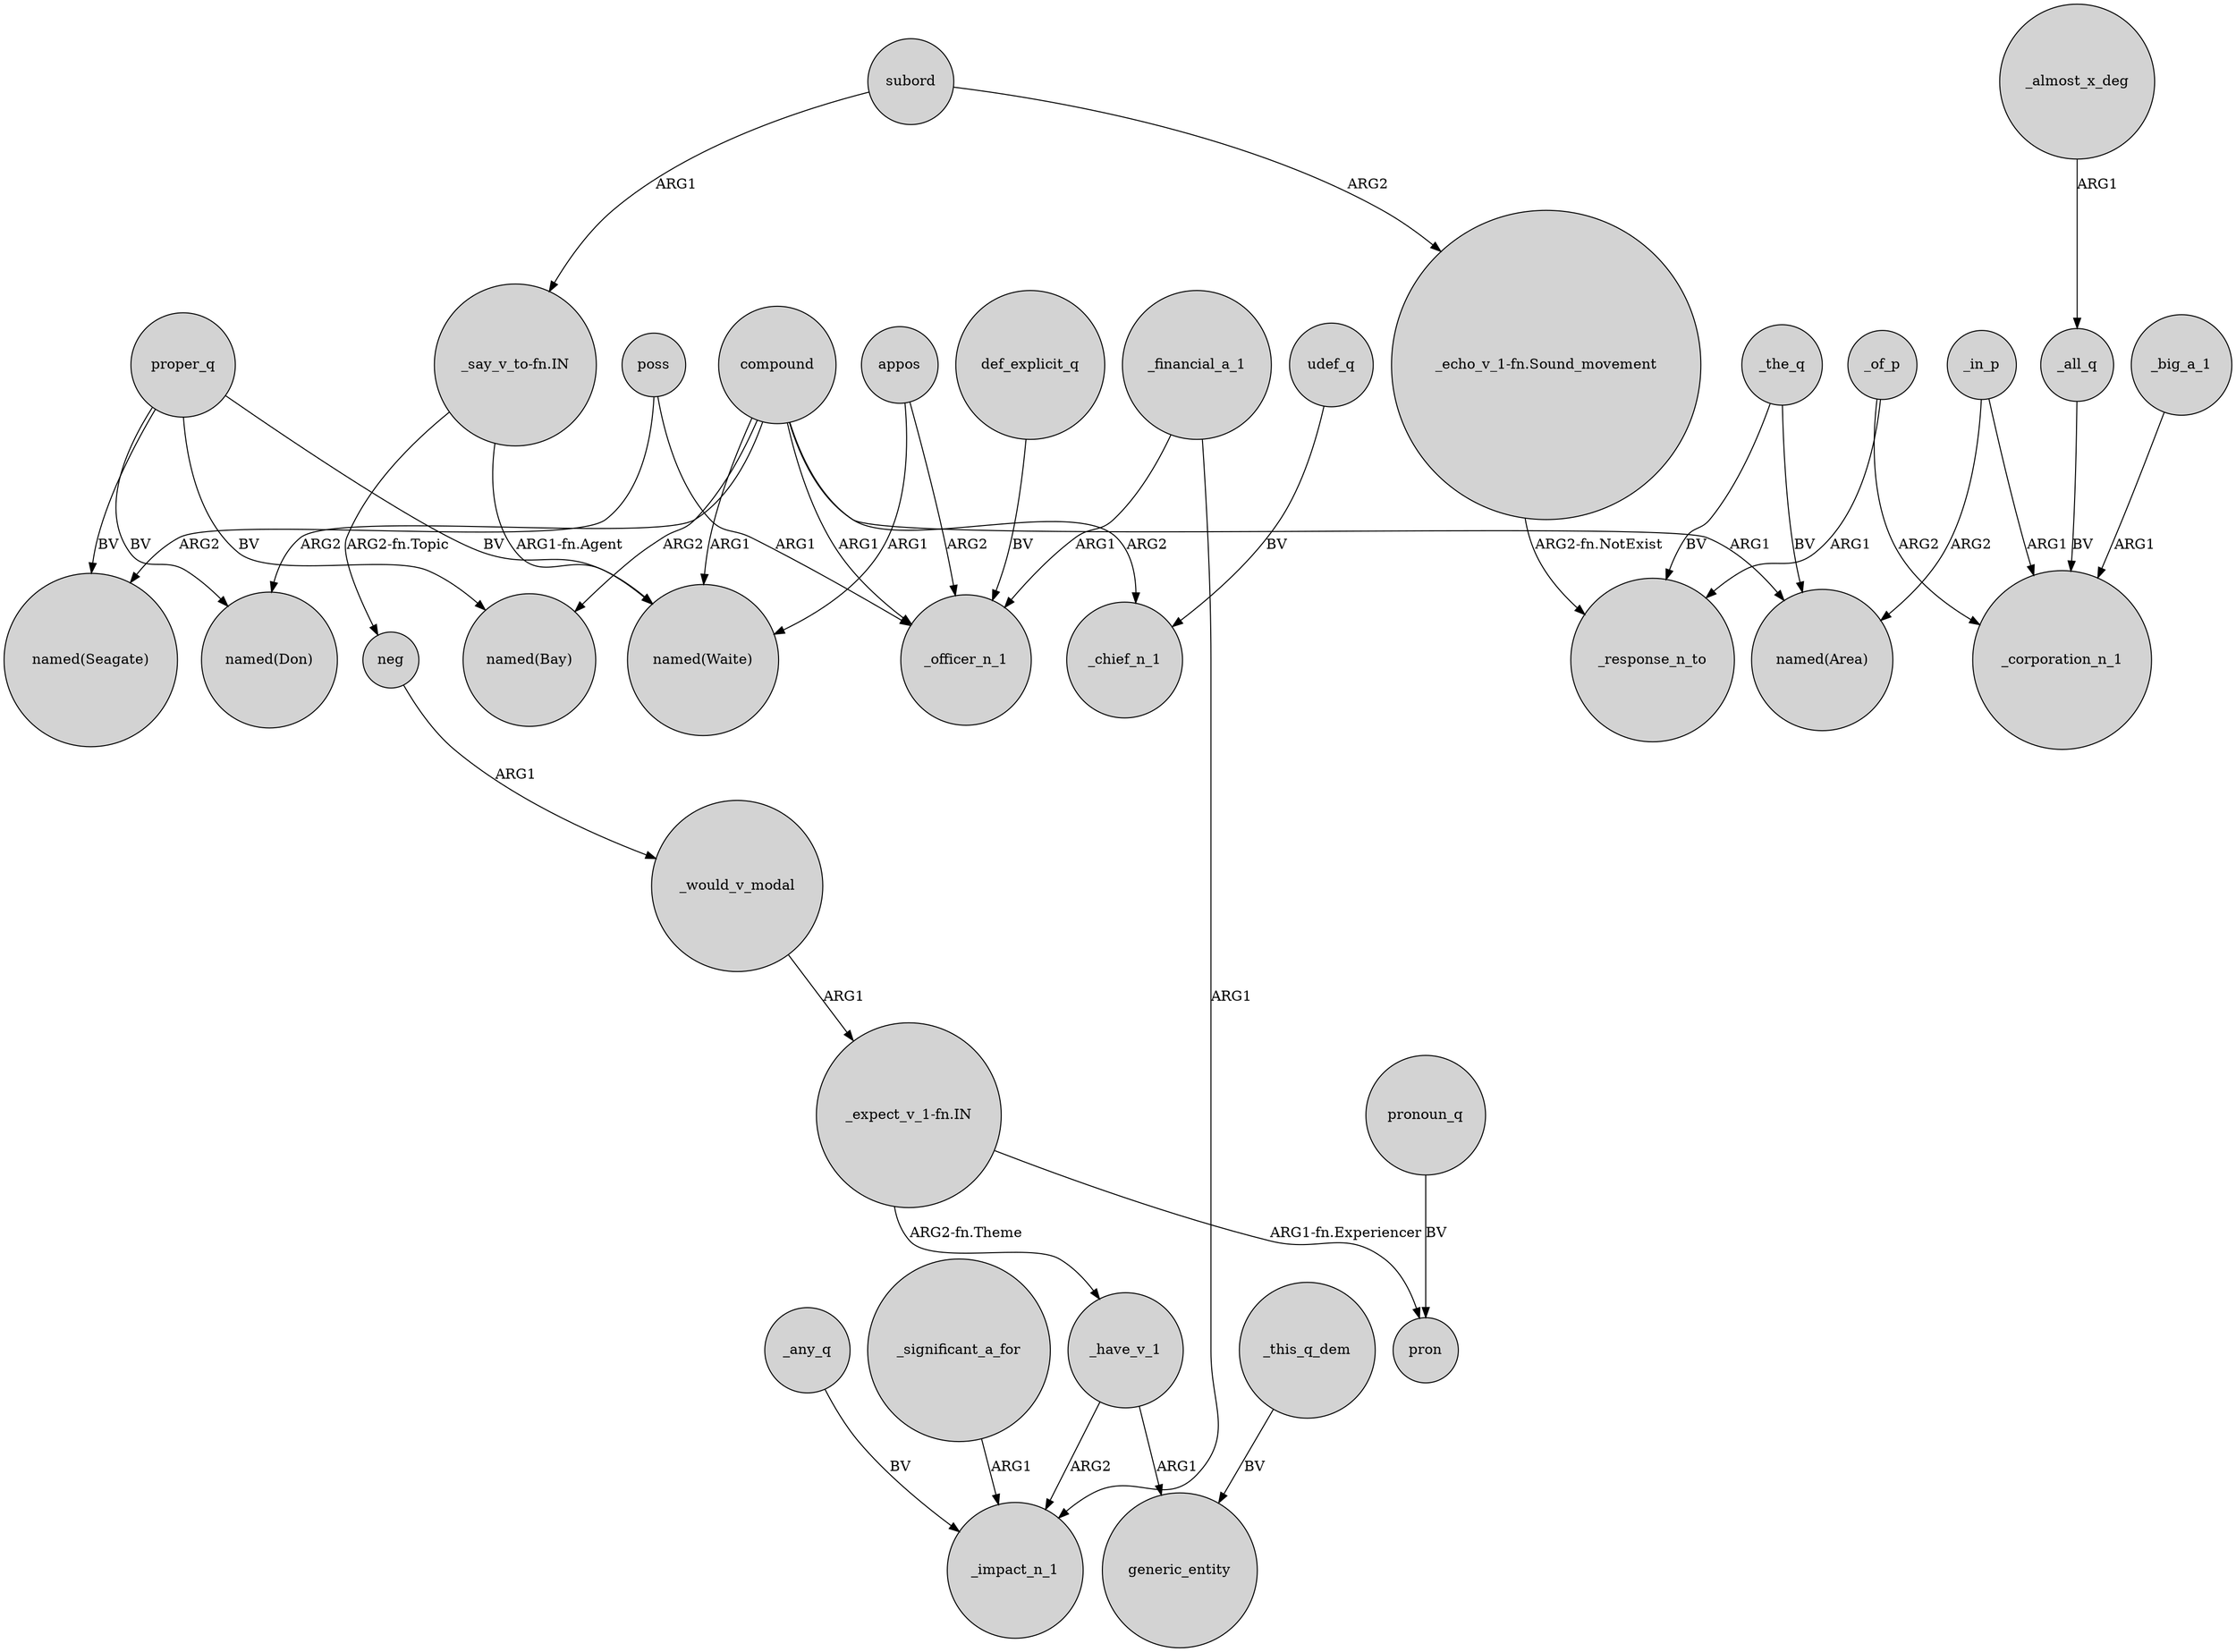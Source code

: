 digraph {
	node [shape=circle style=filled]
	proper_q -> "named(Don)" [label=BV]
	appos -> "named(Waite)" [label=ARG1]
	proper_q -> "named(Waite)" [label=BV]
	neg -> _would_v_modal [label=ARG1]
	_almost_x_deg -> _all_q [label=ARG1]
	_the_q -> "named(Area)" [label=BV]
	proper_q -> "named(Bay)" [label=BV]
	subord -> "_echo_v_1-fn.Sound_movement" [label=ARG2]
	poss -> "named(Seagate)" [label=ARG2]
	compound -> "named(Don)" [label=ARG2]
	_in_p -> _corporation_n_1 [label=ARG1]
	subord -> "_say_v_to-fn.IN" [label=ARG1]
	compound -> "named(Waite)" [label=ARG1]
	def_explicit_q -> _officer_n_1 [label=BV]
	_of_p -> _response_n_to [label=ARG1]
	proper_q -> "named(Seagate)" [label=BV]
	_have_v_1 -> generic_entity [label=ARG1]
	_significant_a_for -> _impact_n_1 [label=ARG1]
	compound -> _chief_n_1 [label=ARG2]
	compound -> _officer_n_1 [label=ARG1]
	_of_p -> _corporation_n_1 [label=ARG2]
	"_echo_v_1-fn.Sound_movement" -> _response_n_to [label="ARG2-fn.NotExist"]
	pronoun_q -> pron [label=BV]
	appos -> _officer_n_1 [label=ARG2]
	_financial_a_1 -> _impact_n_1 [label=ARG1]
	"_expect_v_1-fn.IN" -> _have_v_1 [label="ARG2-fn.Theme"]
	_big_a_1 -> _corporation_n_1 [label=ARG1]
	_this_q_dem -> generic_entity [label=BV]
	udef_q -> _chief_n_1 [label=BV]
	_would_v_modal -> "_expect_v_1-fn.IN" [label=ARG1]
	_the_q -> _response_n_to [label=BV]
	compound -> "named(Area)" [label=ARG1]
	_in_p -> "named(Area)" [label=ARG2]
	_all_q -> _corporation_n_1 [label=BV]
	"_say_v_to-fn.IN" -> "named(Waite)" [label="ARG1-fn.Agent"]
	compound -> "named(Bay)" [label=ARG2]
	"_expect_v_1-fn.IN" -> pron [label="ARG1-fn.Experiencer"]
	_have_v_1 -> _impact_n_1 [label=ARG2]
	"_say_v_to-fn.IN" -> neg [label="ARG2-fn.Topic"]
	_any_q -> _impact_n_1 [label=BV]
	poss -> _officer_n_1 [label=ARG1]
	_financial_a_1 -> _officer_n_1 [label=ARG1]
}
